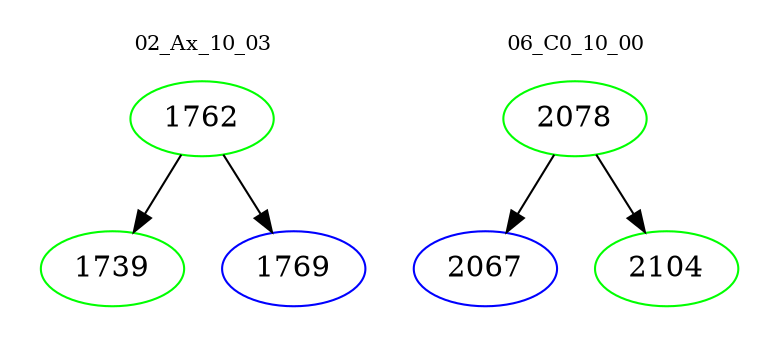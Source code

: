 digraph{
subgraph cluster_0 {
color = white
label = "02_Ax_10_03";
fontsize=10;
T0_1762 [label="1762", color="green"]
T0_1762 -> T0_1739 [color="black"]
T0_1739 [label="1739", color="green"]
T0_1762 -> T0_1769 [color="black"]
T0_1769 [label="1769", color="blue"]
}
subgraph cluster_1 {
color = white
label = "06_C0_10_00";
fontsize=10;
T1_2078 [label="2078", color="green"]
T1_2078 -> T1_2067 [color="black"]
T1_2067 [label="2067", color="blue"]
T1_2078 -> T1_2104 [color="black"]
T1_2104 [label="2104", color="green"]
}
}
